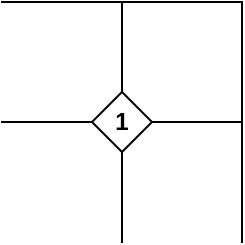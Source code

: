 <mxfile version="17.4.6" type="github">
  <diagram id="meVgTXFV0Rb9YD3vlooV" name="第 1 页">
    <mxGraphModel dx="1587" dy="838" grid="1" gridSize="10" guides="1" tooltips="1" connect="1" arrows="1" fold="1" page="1" pageScale="1" pageWidth="827" pageHeight="1169" math="0" shadow="0">
      <root>
        <mxCell id="0" />
        <mxCell id="1" parent="0" />
        <mxCell id="g9Eve9OgDXoUgPSPYTMr-88" value="" style="group" vertex="1" connectable="0" parent="1">
          <mxGeometry x="150" y="90" width="120" height="120" as="geometry" />
        </mxCell>
        <mxCell id="g9Eve9OgDXoUgPSPYTMr-89" value="" style="whiteSpace=wrap;html=1;aspect=fixed;" vertex="1" parent="g9Eve9OgDXoUgPSPYTMr-88">
          <mxGeometry x="60" width="60" height="60" as="geometry" />
        </mxCell>
        <mxCell id="g9Eve9OgDXoUgPSPYTMr-90" value="" style="shape=partialRectangle;whiteSpace=wrap;html=1;left=0;right=0;fillColor=none;" vertex="1" parent="g9Eve9OgDXoUgPSPYTMr-88">
          <mxGeometry width="60" height="60" as="geometry" />
        </mxCell>
        <mxCell id="g9Eve9OgDXoUgPSPYTMr-91" value="" style="shape=partialRectangle;whiteSpace=wrap;html=1;top=0;bottom=0;fillColor=none;" vertex="1" parent="g9Eve9OgDXoUgPSPYTMr-88">
          <mxGeometry x="60" y="60" width="60" height="60" as="geometry" />
        </mxCell>
        <mxCell id="g9Eve9OgDXoUgPSPYTMr-99" value="&lt;b&gt;1&lt;/b&gt;" style="rhombus;whiteSpace=wrap;html=1;" vertex="1" parent="g9Eve9OgDXoUgPSPYTMr-88">
          <mxGeometry x="45" y="45" width="30" height="30" as="geometry" />
        </mxCell>
      </root>
    </mxGraphModel>
  </diagram>
</mxfile>

